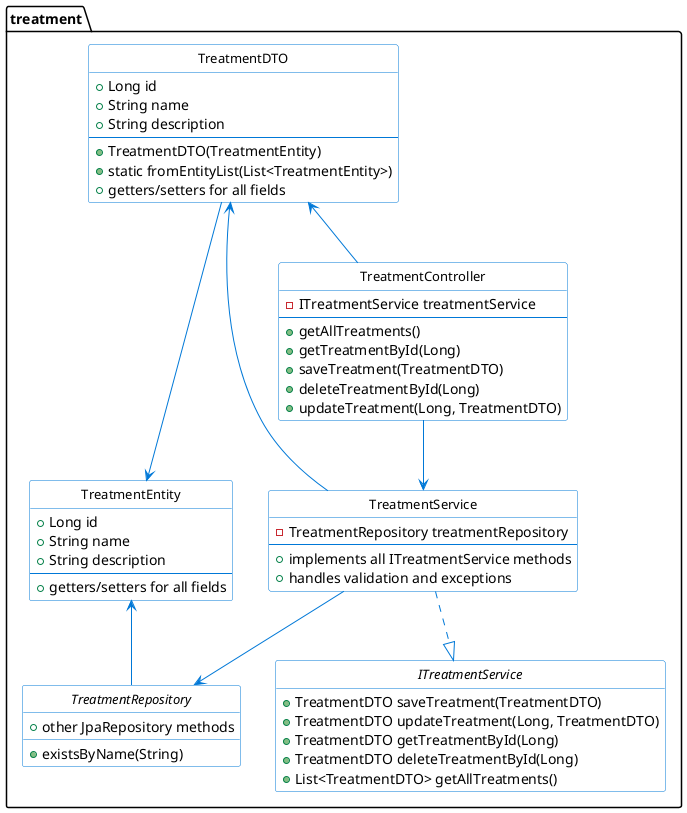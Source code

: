 @startuml

' Configuración general
skinparam class {
    BackgroundColor White
    ArrowColor #0078D7
    BorderColor #0078D7
    FontSize 13
}
hide circle
hide empty fields

package "treatment" {
    class TreatmentEntity {
        + Long id
        + String name
        + String description
        --
        + getters/setters for all fields
    }

    class TreatmentDTO {
        + Long id
        + String name
        + String description
        --
        + TreatmentDTO(TreatmentEntity)
        + static fromEntityList(List<TreatmentEntity>)
        + getters/setters for all fields
    }

    interface ITreatmentService {
        + TreatmentDTO saveTreatment(TreatmentDTO)
        + TreatmentDTO updateTreatment(Long, TreatmentDTO)
        + TreatmentDTO getTreatmentById(Long)
        + TreatmentDTO deleteTreatmentById(Long)
        + List<TreatmentDTO> getAllTreatments()
    }

    class TreatmentService {
        - TreatmentRepository treatmentRepository
        --
        + implements all ITreatmentService methods
        + handles validation and exceptions
    }

    class TreatmentController {
        - ITreatmentService treatmentService
        --
        + getAllTreatments()
        + getTreatmentById(Long)
        + saveTreatment(TreatmentDTO)
        + deleteTreatmentById(Long)
        + updateTreatment(Long, TreatmentDTO)
    }

    interface TreatmentRepository {
        + existsByName(String)
        + other JpaRepository methods
    }
}

' Relationships
TreatmentService ..|> ITreatmentService
TreatmentService --> TreatmentRepository

TreatmentController --> TreatmentService

TreatmentDTO <-- TreatmentController
TreatmentDTO <-- TreatmentService
TreatmentDTO --> TreatmentEntity

TreatmentEntity <-- TreatmentRepository

@enduml
